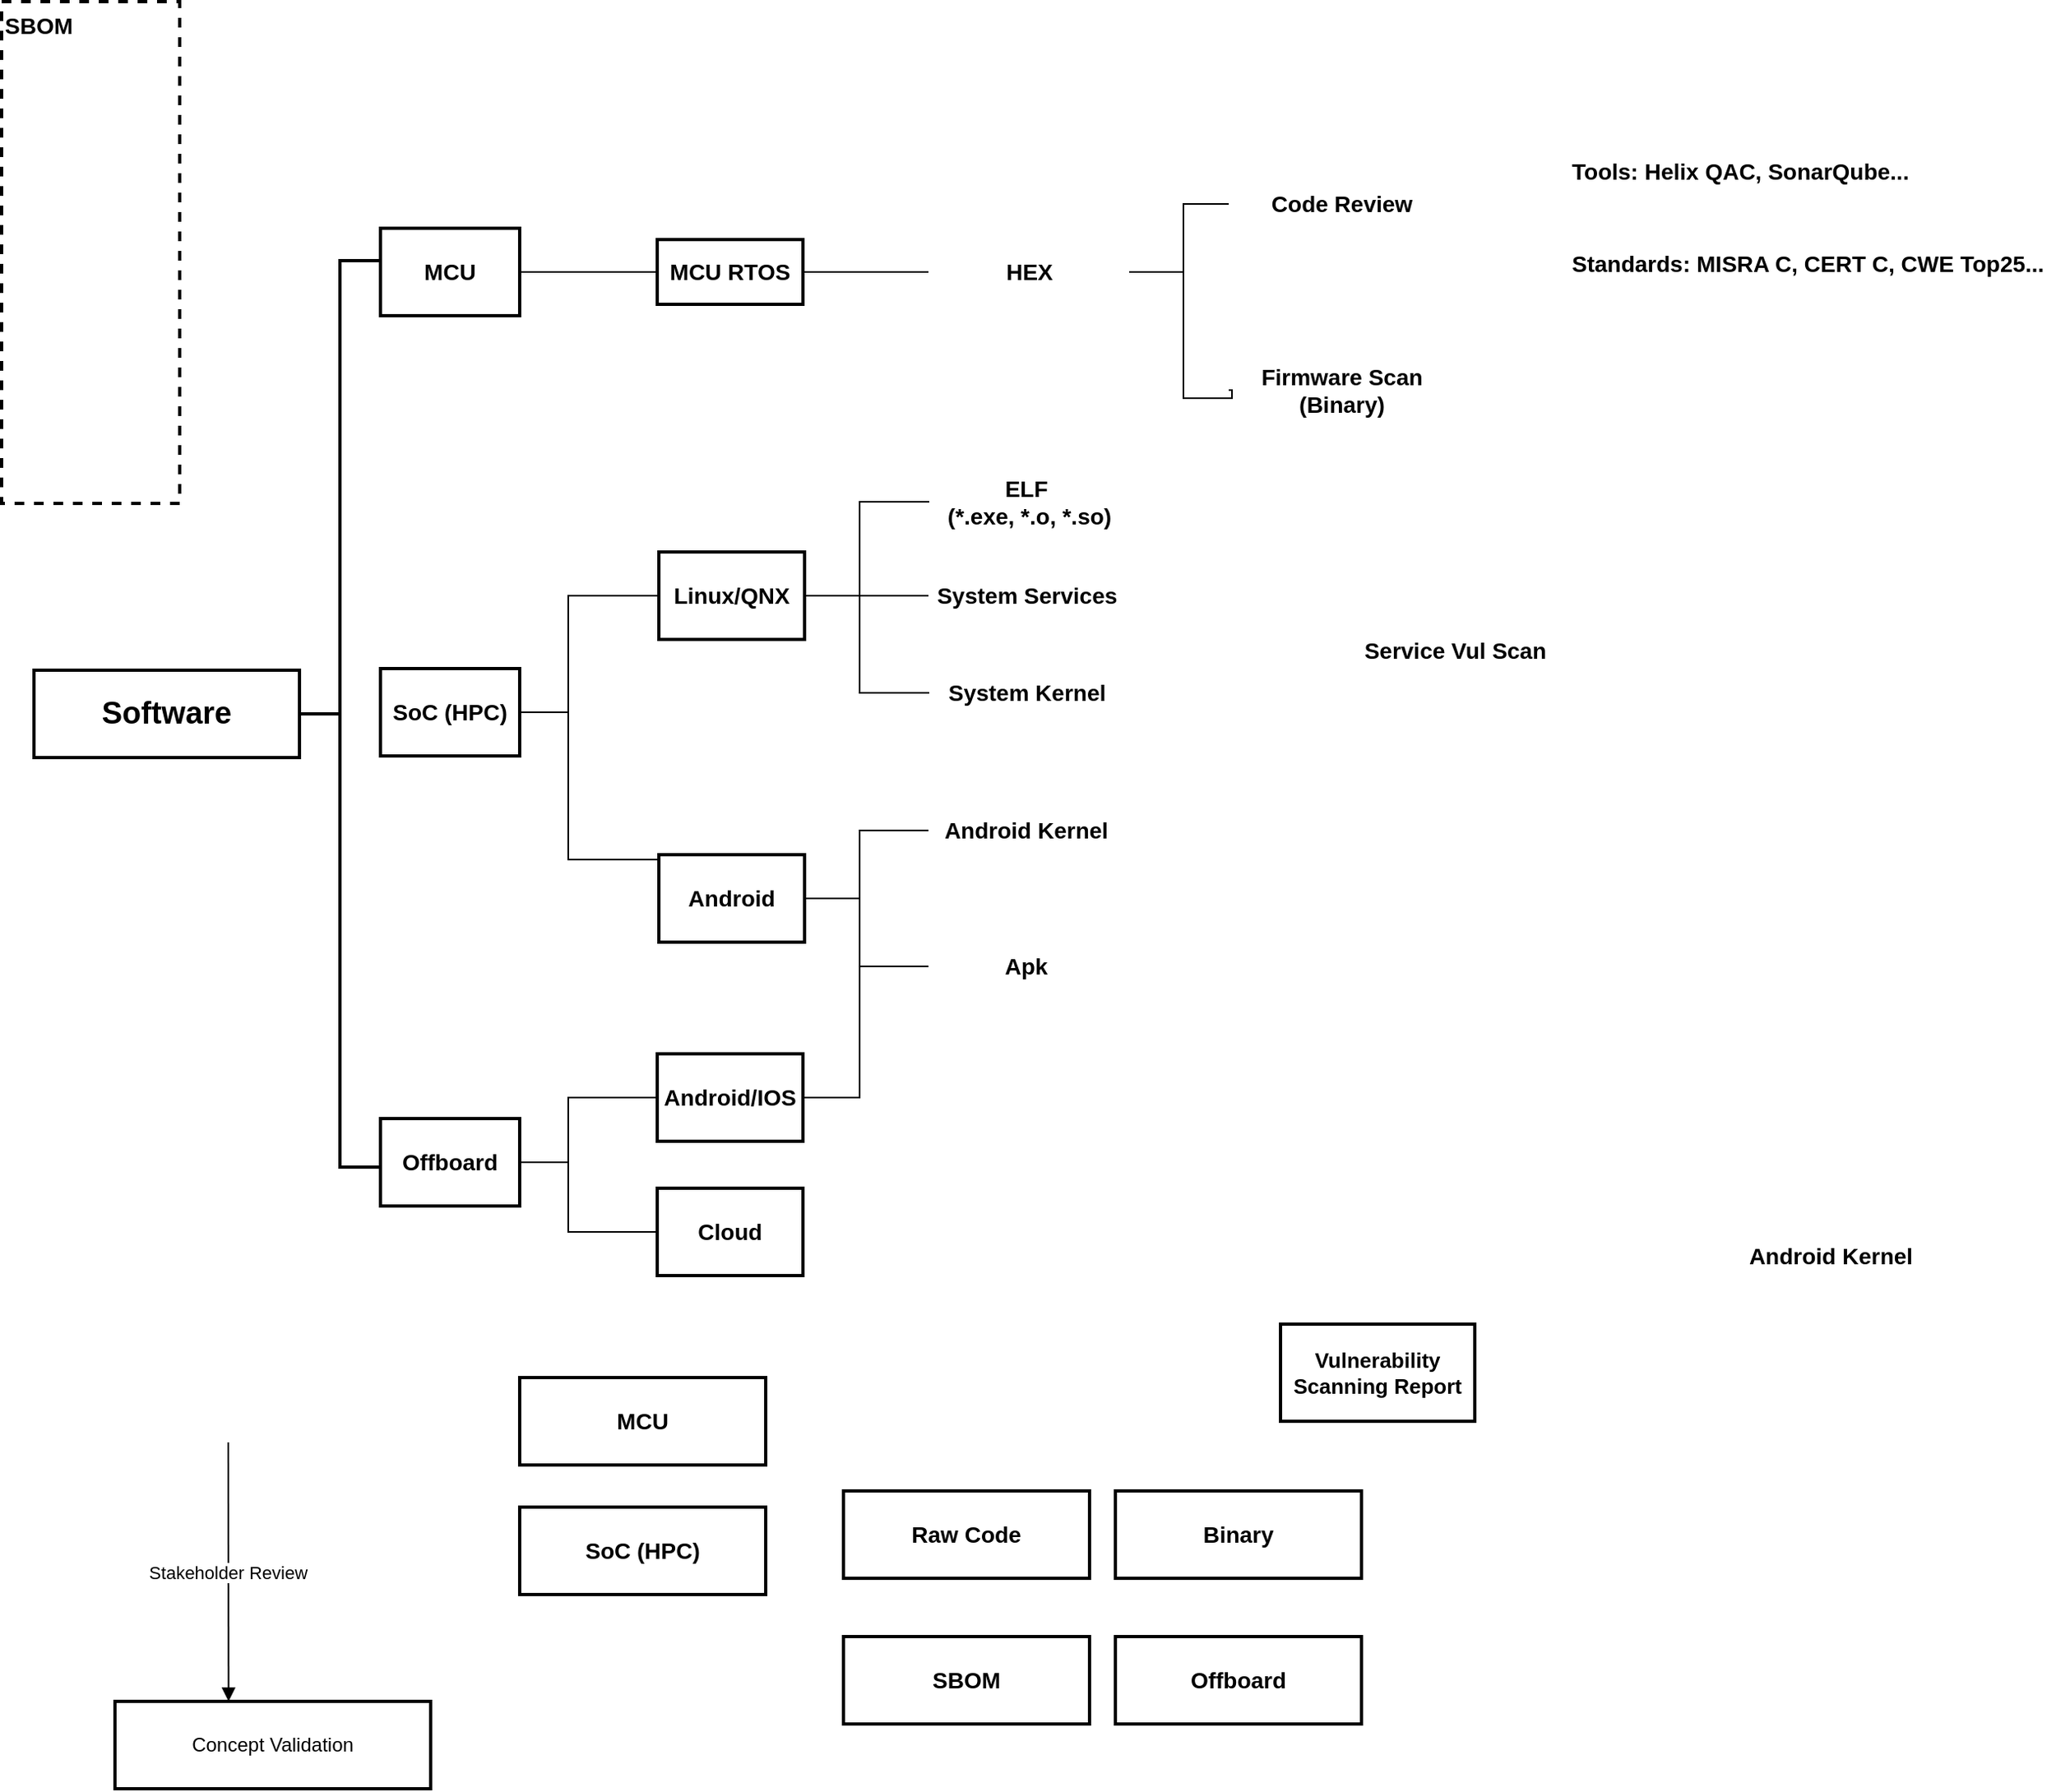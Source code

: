 <mxfile version="28.1.0">
  <diagram id="Qag0GJBYdByks3d9hgRD" name="第 1 页">
    <mxGraphModel dx="1418" dy="914" grid="1" gridSize="10" guides="1" tooltips="1" connect="1" arrows="0" fold="1" page="1" pageScale="1" pageWidth="1169" pageHeight="827" math="0" shadow="0">
      <root>
        <mxCell id="0" />
        <mxCell id="1" parent="0" />
        <mxCell id="2" value="Software" style="whiteSpace=wrap;strokeWidth=2;fontSize=19;fontStyle=1" parent="1" vertex="1">
          <mxGeometry x="70" y="473" width="164" height="54" as="geometry" />
        </mxCell>
        <mxCell id="14" value="Concept Validation" style="whiteSpace=wrap;strokeWidth=2;" parent="1" vertex="1">
          <mxGeometry x="120" y="1110" width="195" height="54" as="geometry" />
        </mxCell>
        <mxCell id="28" value="Stakeholder Review" style="curved=1;startArrow=none;endArrow=block;entryX=0.36;entryY=0;" parent="1" target="14" edge="1">
          <mxGeometry relative="1" as="geometry">
            <Array as="points" />
            <mxPoint x="190" y="950" as="sourcePoint" />
          </mxGeometry>
        </mxCell>
        <mxCell id="2rpSitwcuH7qXaecnPnE-29" value="" style="strokeWidth=2;html=1;shape=mxgraph.flowchart.annotation_2;align=left;labelPosition=right;pointerEvents=1;" parent="1" vertex="1">
          <mxGeometry x="234" y="220" width="50" height="560" as="geometry" />
        </mxCell>
        <mxCell id="2rpSitwcuH7qXaecnPnE-34" value="MCU" style="whiteSpace=wrap;strokeWidth=2;fontSize=14;fontStyle=1" parent="1" vertex="1">
          <mxGeometry x="284" y="200" width="86" height="54" as="geometry" />
        </mxCell>
        <mxCell id="2rpSitwcuH7qXaecnPnE-39" value="" style="edgeStyle=orthogonalEdgeStyle;rounded=0;orthogonalLoop=1;jettySize=auto;html=1;entryX=0;entryY=0.5;entryDx=0;entryDy=0;endArrow=none;endFill=0;" parent="1" source="2rpSitwcuH7qXaecnPnE-35" target="zLF7GcC5yLLB5WkDSr8T-58" edge="1">
          <mxGeometry relative="1" as="geometry">
            <mxPoint x="440" y="731" as="targetPoint" />
            <Array as="points">
              <mxPoint x="400" y="777" />
              <mxPoint x="400" y="737" />
            </Array>
          </mxGeometry>
        </mxCell>
        <mxCell id="2rpSitwcuH7qXaecnPnE-35" value="Offboard" style="whiteSpace=wrap;strokeWidth=2;fontSize=14;fontStyle=1" parent="1" vertex="1">
          <mxGeometry x="284" y="750" width="86" height="54" as="geometry" />
        </mxCell>
        <mxCell id="2rpSitwcuH7qXaecnPnE-40" value="SoC (HPC)" style="whiteSpace=wrap;strokeWidth=2;fontSize=14;fontStyle=1" parent="1" vertex="1">
          <mxGeometry x="284" y="472" width="86" height="54" as="geometry" />
        </mxCell>
        <mxCell id="2rpSitwcuH7qXaecnPnE-44" value="Vulnerability Scanning Report" style="whiteSpace=wrap;html=1;fontSize=13;strokeWidth=2;fontStyle=1;" parent="1" vertex="1">
          <mxGeometry x="840" y="877" width="120" height="60" as="geometry" />
        </mxCell>
        <mxCell id="zLF7GcC5yLLB5WkDSr8T-28" value="MCU" style="whiteSpace=wrap;strokeWidth=2;fontSize=14;fontStyle=1" vertex="1" parent="1">
          <mxGeometry x="370" y="910" width="152" height="54" as="geometry" />
        </mxCell>
        <mxCell id="zLF7GcC5yLLB5WkDSr8T-29" value="SoC (HPC)" style="whiteSpace=wrap;strokeWidth=2;fontSize=14;fontStyle=1" vertex="1" parent="1">
          <mxGeometry x="370" y="990" width="152" height="54" as="geometry" />
        </mxCell>
        <mxCell id="zLF7GcC5yLLB5WkDSr8T-30" value="Offboard" style="whiteSpace=wrap;strokeWidth=2;fontSize=14;fontStyle=1" vertex="1" parent="1">
          <mxGeometry x="738" y="1070" width="152" height="54" as="geometry" />
        </mxCell>
        <mxCell id="zLF7GcC5yLLB5WkDSr8T-31" value="Binary" style="whiteSpace=wrap;strokeWidth=2;fontSize=14;fontStyle=1" vertex="1" parent="1">
          <mxGeometry x="738" y="980" width="152" height="54" as="geometry" />
        </mxCell>
        <mxCell id="zLF7GcC5yLLB5WkDSr8T-32" value="SBOM" style="whiteSpace=wrap;strokeWidth=2;fontSize=14;fontStyle=1" vertex="1" parent="1">
          <mxGeometry x="570" y="1070" width="152" height="54" as="geometry" />
        </mxCell>
        <mxCell id="zLF7GcC5yLLB5WkDSr8T-33" value="Raw Code" style="whiteSpace=wrap;strokeWidth=2;fontSize=14;fontStyle=1" vertex="1" parent="1">
          <mxGeometry x="570" y="980" width="152" height="54" as="geometry" />
        </mxCell>
        <mxCell id="zLF7GcC5yLLB5WkDSr8T-34" value="SBOM" style="whiteSpace=wrap;strokeWidth=2;fontSize=14;fontStyle=1;fillColor=none;dashed=1;verticalAlign=top;align=left;" vertex="1" parent="1">
          <mxGeometry x="50" y="60" width="110" height="310" as="geometry" />
        </mxCell>
        <mxCell id="zLF7GcC5yLLB5WkDSr8T-36" value="Linux/QNX" style="whiteSpace=wrap;strokeWidth=2;fontSize=14;fontStyle=1" vertex="1" parent="1">
          <mxGeometry x="456" y="400" width="90" height="54" as="geometry" />
        </mxCell>
        <mxCell id="zLF7GcC5yLLB5WkDSr8T-37" value="Android" style="whiteSpace=wrap;strokeWidth=2;fontSize=14;fontStyle=1" vertex="1" parent="1">
          <mxGeometry x="456" y="587" width="90" height="54" as="geometry" />
        </mxCell>
        <mxCell id="zLF7GcC5yLLB5WkDSr8T-38" value="MCU RTOS" style="whiteSpace=wrap;strokeWidth=2;fontSize=14;fontStyle=1" vertex="1" parent="1">
          <mxGeometry x="455" y="207" width="90" height="40" as="geometry" />
        </mxCell>
        <mxCell id="zLF7GcC5yLLB5WkDSr8T-42" value="" style="ellipse;whiteSpace=wrap;html=1;align=center;aspect=fixed;fillColor=none;strokeColor=none;resizable=0;perimeter=centerPerimeter;rotatable=0;allowArrows=0;points=[];outlineConnect=1;" vertex="1" parent="1">
          <mxGeometry x="586" y="514" width="10" height="10" as="geometry" />
        </mxCell>
        <mxCell id="zLF7GcC5yLLB5WkDSr8T-44" value="ELF &#xa;(*.exe, *.o, *.so)" style="whiteSpace=wrap;strokeWidth=2;fontSize=14;fontStyle=1;strokeColor=none;points=[[0,0,0,0,0],[0,0.5,0,0,0],[0,1,0,0,0],[0.25,0,0,0,0],[0.25,1,0,0,0],[0.5,0,0,0,0],[0.5,1,0,0,0],[0.75,0,0,0,0],[0.75,1,0,0,0],[1,0,0,0,0],[1,0.5,0,0,0],[1,1,0,0,0]];" vertex="1" parent="1">
          <mxGeometry x="623" y="354" width="124" height="30" as="geometry" />
        </mxCell>
        <mxCell id="zLF7GcC5yLLB5WkDSr8T-48" value="Android Kernel" style="whiteSpace=wrap;strokeWidth=2;fontSize=14;fontStyle=1;strokeColor=none;points=[[0,0,0,0,0],[0,0.5,0,0,0],[0,1,0,0,0],[0.25,0,0,0,0],[0.25,1,0,0,0],[0.5,0,0,0,0],[0.5,1,0,0,0],[0.75,0,0,0,0],[0.75,1,0,0,0],[1,0,0,0,0],[1,0.5,0,0,0],[1,1,0,0,0]];" vertex="1" parent="1">
          <mxGeometry x="1120" y="820" width="120" height="30" as="geometry" />
        </mxCell>
        <mxCell id="zLF7GcC5yLLB5WkDSr8T-50" value="" style="endArrow=none;html=1;rounded=0;exitX=1;exitY=0.5;exitDx=0;exitDy=0;entryX=0;entryY=0.5;entryDx=0;entryDy=0;endFill=0;edgeStyle=orthogonalEdgeStyle;" edge="1" parent="1" source="zLF7GcC5yLLB5WkDSr8T-36" target="zLF7GcC5yLLB5WkDSr8T-44">
          <mxGeometry width="50" height="50" relative="1" as="geometry">
            <mxPoint x="650" y="500" as="sourcePoint" />
            <mxPoint x="700" y="450" as="targetPoint" />
            <Array as="points">
              <mxPoint x="580" y="427" />
              <mxPoint x="580" y="369" />
            </Array>
          </mxGeometry>
        </mxCell>
        <mxCell id="zLF7GcC5yLLB5WkDSr8T-51" value="System Services" style="whiteSpace=wrap;strokeWidth=2;fontSize=14;fontStyle=1;strokeColor=none;points=[[0,0,0,0,0],[0,0.5,0,0,0],[0,1,0,0,0],[0.25,0,0,0,0],[0.25,1,0,0,0],[0.5,0,0,0,0],[0.5,1,0,0,0],[0.75,0,0,0,0],[0.75,1,0,0,0],[1,0,0,0,0],[1,0.5,0,0,0],[1,1,0,0,0]];" vertex="1" parent="1">
          <mxGeometry x="622.5" y="412" width="121" height="30" as="geometry" />
        </mxCell>
        <mxCell id="zLF7GcC5yLLB5WkDSr8T-52" value="" style="endArrow=none;html=1;rounded=0;exitX=1;exitY=0.5;exitDx=0;exitDy=0;entryX=0;entryY=0.5;entryDx=0;entryDy=0;entryPerimeter=0;endFill=0;" edge="1" parent="1" source="zLF7GcC5yLLB5WkDSr8T-36" target="zLF7GcC5yLLB5WkDSr8T-51">
          <mxGeometry width="50" height="50" relative="1" as="geometry">
            <mxPoint x="590" y="520" as="sourcePoint" />
            <mxPoint x="690" y="450" as="targetPoint" />
          </mxGeometry>
        </mxCell>
        <mxCell id="zLF7GcC5yLLB5WkDSr8T-53" value="System Kernel" style="whiteSpace=wrap;strokeWidth=2;fontSize=14;fontStyle=1;strokeColor=none;points=[[0,0,0,0,0],[0,0.5,0,0,0],[0,1,0,0,0],[0.25,0,0,0,0],[0.25,1,0,0,0],[0.5,0,0,0,0],[0.5,1,0,0,0],[0.75,0,0,0,0],[0.75,1,0,0,0],[1,0,0,0,0],[1,0.5,0,0,0],[1,1,0,0,0]];" vertex="1" parent="1">
          <mxGeometry x="623" y="472" width="121" height="30" as="geometry" />
        </mxCell>
        <mxCell id="zLF7GcC5yLLB5WkDSr8T-54" value="" style="endArrow=none;html=1;rounded=0;exitX=1;exitY=0.5;exitDx=0;exitDy=0;entryX=0;entryY=0.5;entryDx=0;entryDy=0;entryPerimeter=0;endFill=0;edgeStyle=orthogonalEdgeStyle;" edge="1" parent="1" source="zLF7GcC5yLLB5WkDSr8T-36" target="zLF7GcC5yLLB5WkDSr8T-53">
          <mxGeometry width="50" height="50" relative="1" as="geometry">
            <mxPoint x="590" y="490" as="sourcePoint" />
            <mxPoint x="690" y="490" as="targetPoint" />
            <Array as="points">
              <mxPoint x="580" y="427" />
              <mxPoint x="580" y="487" />
            </Array>
          </mxGeometry>
        </mxCell>
        <mxCell id="zLF7GcC5yLLB5WkDSr8T-55" value="" style="curved=1;endArrow=none;html=1;rounded=0;exitX=1;exitY=0.5;exitDx=0;exitDy=0;entryX=0;entryY=0.5;entryDx=0;entryDy=0;endFill=0;" edge="1" parent="1" source="2rpSitwcuH7qXaecnPnE-34" target="zLF7GcC5yLLB5WkDSr8T-38">
          <mxGeometry width="50" height="50" relative="1" as="geometry">
            <mxPoint x="400" y="320" as="sourcePoint" />
            <mxPoint x="486" y="260" as="targetPoint" />
            <Array as="points" />
          </mxGeometry>
        </mxCell>
        <mxCell id="zLF7GcC5yLLB5WkDSr8T-56" value="" style="endArrow=none;html=1;rounded=0;exitX=1;exitY=0.5;exitDx=0;exitDy=0;entryX=0;entryY=0.5;entryDx=0;entryDy=0;endFill=0;entryPerimeter=0;" edge="1" parent="1" source="zLF7GcC5yLLB5WkDSr8T-38" target="zLF7GcC5yLLB5WkDSr8T-72">
          <mxGeometry width="50" height="50" relative="1" as="geometry">
            <mxPoint x="570" y="340" as="sourcePoint" />
            <mxPoint x="638" y="227" as="targetPoint" />
          </mxGeometry>
        </mxCell>
        <mxCell id="zLF7GcC5yLLB5WkDSr8T-57" value="Apk" style="whiteSpace=wrap;strokeWidth=2;fontSize=14;fontStyle=1;strokeColor=none;points=[[0,0,0,0,0],[0,0.5,0,0,0],[0,1,0,0,0],[0.25,0,0,0,0],[0.25,1,0,0,0],[0.5,0,0,0,0],[0.5,1,0,0,0],[0.75,0,0,0,0],[0.75,1,0,0,0],[1,0,0,0,0],[1,0.5,0,0,0],[1,1,0,0,0]];" vertex="1" parent="1">
          <mxGeometry x="622.5" y="641" width="120" height="30" as="geometry" />
        </mxCell>
        <mxCell id="zLF7GcC5yLLB5WkDSr8T-58" value="Android/IOS" style="whiteSpace=wrap;strokeWidth=2;fontSize=14;fontStyle=1" vertex="1" parent="1">
          <mxGeometry x="455" y="710" width="90" height="54" as="geometry" />
        </mxCell>
        <mxCell id="zLF7GcC5yLLB5WkDSr8T-59" value="Cloud" style="whiteSpace=wrap;strokeWidth=2;fontSize=14;fontStyle=1" vertex="1" parent="1">
          <mxGeometry x="455" y="793" width="90" height="54" as="geometry" />
        </mxCell>
        <mxCell id="zLF7GcC5yLLB5WkDSr8T-62" value="" style="edgeStyle=orthogonalEdgeStyle;rounded=0;orthogonalLoop=1;jettySize=auto;html=1;exitX=1;exitY=0.5;exitDx=0;exitDy=0;entryX=0;entryY=0.5;entryDx=0;entryDy=0;endArrow=none;endFill=0;" edge="1" parent="1" source="2rpSitwcuH7qXaecnPnE-35" target="zLF7GcC5yLLB5WkDSr8T-59">
          <mxGeometry relative="1" as="geometry">
            <mxPoint x="400" y="810" as="sourcePoint" />
            <mxPoint x="450" y="820" as="targetPoint" />
            <Array as="points">
              <mxPoint x="400" y="777" />
              <mxPoint x="400" y="820" />
              <mxPoint x="450" y="820" />
            </Array>
          </mxGeometry>
        </mxCell>
        <mxCell id="zLF7GcC5yLLB5WkDSr8T-63" value="" style="edgeStyle=orthogonalEdgeStyle;rounded=0;orthogonalLoop=1;jettySize=auto;html=1;exitX=1;exitY=0.5;exitDx=0;exitDy=0;entryX=0;entryY=0.5;entryDx=0;entryDy=0;endArrow=none;endFill=0;" edge="1" parent="1" source="2rpSitwcuH7qXaecnPnE-40" target="zLF7GcC5yLLB5WkDSr8T-36">
          <mxGeometry relative="1" as="geometry">
            <mxPoint x="371" y="498.5" as="sourcePoint" />
            <mxPoint x="450" y="440" as="targetPoint" />
            <Array as="points">
              <mxPoint x="400" y="499" />
              <mxPoint x="400" y="427" />
            </Array>
          </mxGeometry>
        </mxCell>
        <mxCell id="zLF7GcC5yLLB5WkDSr8T-64" value="" style="edgeStyle=orthogonalEdgeStyle;rounded=0;orthogonalLoop=1;jettySize=auto;html=1;entryX=0;entryY=0.5;entryDx=0;entryDy=0;exitX=1;exitY=0.5;exitDx=0;exitDy=0;endArrow=none;endFill=0;" edge="1" parent="1" source="2rpSitwcuH7qXaecnPnE-40" target="zLF7GcC5yLLB5WkDSr8T-37">
          <mxGeometry relative="1" as="geometry">
            <mxPoint x="370" y="499" as="sourcePoint" />
            <mxPoint x="456" y="541.5" as="targetPoint" />
            <Array as="points">
              <mxPoint x="400" y="499" />
              <mxPoint x="400" y="590" />
              <mxPoint x="456" y="590" />
            </Array>
          </mxGeometry>
        </mxCell>
        <mxCell id="zLF7GcC5yLLB5WkDSr8T-65" value="Code Review" style="whiteSpace=wrap;strokeWidth=2;fontSize=14;fontStyle=1;strokeColor=none;points=[[0,0,0,0,0],[0,0.5,0,0,0],[0,1,0,0,0],[0.25,0,0,0,0],[0.25,1,0,0,0],[0.5,0,0,0,0],[0.5,1,0,0,0],[0.75,0,0,0,0],[0.75,1,0,0,0],[1,0,0,0,0],[1,0.5,0,0,0],[1,1,0,0,0]];" vertex="1" parent="1">
          <mxGeometry x="808" y="170" width="140" height="30" as="geometry" />
        </mxCell>
        <mxCell id="zLF7GcC5yLLB5WkDSr8T-66" value="Firmware Scan&#xa;(Binary)" style="whiteSpace=wrap;strokeWidth=2;fontSize=14;fontStyle=1;strokeColor=none;points=[[0,0,0,0,0],[0,0.5,0,0,0],[0,1,0,0,0],[0.25,0,0,0,0],[0.25,1,0,0,0],[0.5,0,0,0,0],[0.5,1,0,0,0],[0.75,0,0,0,0],[0.75,1,0,0,0],[1,0,0,0,0],[1,0.5,0,0,0],[1,1,0,0,0]];" vertex="1" parent="1">
          <mxGeometry x="808" y="270" width="140" height="60" as="geometry" />
        </mxCell>
        <mxCell id="zLF7GcC5yLLB5WkDSr8T-67" value="Service Vul Scan" style="whiteSpace=wrap;strokeWidth=2;fontSize=14;fontStyle=1;strokeColor=none;points=[[0,0,0,0,0],[0,0.5,0,0,0],[0,1,0,0,0],[0.25,0,0,0,0],[0.25,1,0,0,0],[0.5,0,0,0,0],[0.5,1,0,0,0],[0.75,0,0,0,0],[0.75,1,0,0,0],[1,0,0,0,0],[1,0.5,0,0,0],[1,1,0,0,0]];" vertex="1" parent="1">
          <mxGeometry x="878" y="445.5" width="140" height="30" as="geometry" />
        </mxCell>
        <mxCell id="zLF7GcC5yLLB5WkDSr8T-68" value="" style="edgeStyle=orthogonalEdgeStyle;rounded=0;orthogonalLoop=1;jettySize=auto;html=1;entryX=0;entryY=0.5;entryDx=0;entryDy=0;endArrow=none;endFill=0;exitX=1;exitY=0.5;exitDx=0;exitDy=0;entryPerimeter=0;" edge="1" parent="1" source="zLF7GcC5yLLB5WkDSr8T-37" target="zLF7GcC5yLLB5WkDSr8T-70">
          <mxGeometry relative="1" as="geometry">
            <mxPoint x="553" y="590" as="sourcePoint" />
            <mxPoint x="638" y="550" as="targetPoint" />
            <Array as="points">
              <mxPoint x="580" y="614" />
              <mxPoint x="580" y="572" />
            </Array>
          </mxGeometry>
        </mxCell>
        <mxCell id="zLF7GcC5yLLB5WkDSr8T-69" value="" style="edgeStyle=orthogonalEdgeStyle;rounded=0;orthogonalLoop=1;jettySize=auto;html=1;exitX=1;exitY=0.5;exitDx=0;exitDy=0;entryX=0;entryY=0.5;entryDx=0;entryDy=0;endArrow=none;endFill=0;entryPerimeter=0;" edge="1" parent="1" source="zLF7GcC5yLLB5WkDSr8T-37" target="zLF7GcC5yLLB5WkDSr8T-57">
          <mxGeometry relative="1" as="geometry">
            <mxPoint x="553" y="590" as="sourcePoint" />
            <mxPoint x="638" y="633" as="targetPoint" />
            <Array as="points">
              <mxPoint x="580" y="614" />
              <mxPoint x="580" y="656" />
            </Array>
          </mxGeometry>
        </mxCell>
        <mxCell id="zLF7GcC5yLLB5WkDSr8T-70" value="Android Kernel" style="whiteSpace=wrap;strokeWidth=2;fontSize=14;fontStyle=1;strokeColor=none;points=[[0,0,0,0,0],[0,0.5,0,0,0],[0,1,0,0,0],[0.25,0,0,0,0],[0.25,1,0,0,0],[0.5,0,0,0,0],[0.5,1,0,0,0],[0.75,0,0,0,0],[0.75,1,0,0,0],[1,0,0,0,0],[1,0.5,0,0,0],[1,1,0,0,0]];" vertex="1" parent="1">
          <mxGeometry x="622.5" y="557" width="120" height="30" as="geometry" />
        </mxCell>
        <mxCell id="zLF7GcC5yLLB5WkDSr8T-71" value="" style="edgeStyle=orthogonalEdgeStyle;rounded=0;orthogonalLoop=1;jettySize=auto;html=1;exitX=1;exitY=0.5;exitDx=0;exitDy=0;endArrow=none;endFill=0;entryX=0;entryY=0.5;entryDx=0;entryDy=0;entryPerimeter=0;" edge="1" parent="1" source="zLF7GcC5yLLB5WkDSr8T-58" target="zLF7GcC5yLLB5WkDSr8T-57">
          <mxGeometry relative="1" as="geometry">
            <mxPoint x="620" y="720" as="sourcePoint" />
            <mxPoint x="620" y="660" as="targetPoint" />
            <Array as="points">
              <mxPoint x="580" y="737" />
              <mxPoint x="580" y="656" />
            </Array>
          </mxGeometry>
        </mxCell>
        <mxCell id="zLF7GcC5yLLB5WkDSr8T-72" value="HEX" style="whiteSpace=wrap;strokeWidth=2;fontSize=14;fontStyle=1;strokeColor=none;points=[[0,0,0,0,0],[0,0.5,0,0,0],[0,1,0,0,0],[0.25,0,0,0,0],[0.25,1,0,0,0],[0.5,0,0,0,0],[0.5,1,0,0,0],[0.75,0,0,0,0],[0.75,1,0,0,0],[1,0,0,0,0],[1,0.5,0,0,0],[1,1,0,0,0]];" vertex="1" parent="1">
          <mxGeometry x="622.5" y="212" width="124" height="30" as="geometry" />
        </mxCell>
        <mxCell id="zLF7GcC5yLLB5WkDSr8T-73" value="Tools: Helix QAC, SonarQube..." style="whiteSpace=wrap;strokeWidth=2;fontSize=14;fontStyle=1;strokeColor=none;points=[[0,0,0,0,0],[0,0.5,0,0,0],[0,1,0,0,0],[0.25,0,0,0,0],[0.25,1,0,0,0],[0.5,0,0,0,0],[0.5,1,0,0,0],[0.75,0,0,0,0],[0.75,1,0,0,0],[1,0,0,0,0],[1,0.5,0,0,0],[1,1,0,0,0]];align=left;" vertex="1" parent="1">
          <mxGeometry x="1018" y="150" width="240" height="30" as="geometry" />
        </mxCell>
        <mxCell id="zLF7GcC5yLLB5WkDSr8T-74" value="Standards: MISRA C, CERT C, CWE Top25..." style="whiteSpace=wrap;strokeWidth=2;fontSize=14;fontStyle=1;strokeColor=none;points=[[0,0,0,0,0],[0,0.5,0,0,0],[0,1,0,0,0],[0.25,0,0,0,0],[0.25,1,0,0,0],[0.5,0,0,0,0],[0.5,1,0,0,0],[0.75,0,0,0,0],[0.75,1,0,0,0],[1,0,0,0,0],[1,0.5,0,0,0],[1,1,0,0,0]];align=left;" vertex="1" parent="1">
          <mxGeometry x="1018" y="207" width="300" height="30" as="geometry" />
        </mxCell>
        <mxCell id="zLF7GcC5yLLB5WkDSr8T-75" value="" style="endArrow=none;html=1;rounded=0;exitX=1;exitY=0.5;exitDx=0;exitDy=0;endFill=0;edgeStyle=orthogonalEdgeStyle;exitPerimeter=0;entryX=0;entryY=0.5;entryDx=0;entryDy=0;entryPerimeter=0;" edge="1" parent="1" source="zLF7GcC5yLLB5WkDSr8T-72" target="zLF7GcC5yLLB5WkDSr8T-66">
          <mxGeometry width="50" height="50" relative="1" as="geometry">
            <mxPoint x="840" y="408" as="sourcePoint" />
            <mxPoint x="770" y="300" as="targetPoint" />
            <Array as="points">
              <mxPoint x="780" y="227" />
              <mxPoint x="780" y="305" />
              <mxPoint x="810" y="305" />
              <mxPoint x="810" y="300" />
            </Array>
          </mxGeometry>
        </mxCell>
        <mxCell id="zLF7GcC5yLLB5WkDSr8T-76" value="" style="endArrow=none;html=1;rounded=0;exitX=1;exitY=0.5;exitDx=0;exitDy=0;endFill=0;edgeStyle=orthogonalEdgeStyle;exitPerimeter=0;entryX=0;entryY=0.5;entryDx=0;entryDy=0;entryPerimeter=0;" edge="1" parent="1" source="zLF7GcC5yLLB5WkDSr8T-72" target="zLF7GcC5yLLB5WkDSr8T-65">
          <mxGeometry width="50" height="50" relative="1" as="geometry">
            <mxPoint x="746.5" y="110" as="sourcePoint" />
            <mxPoint x="808" y="188" as="targetPoint" />
            <Array as="points">
              <mxPoint x="780" y="227" />
              <mxPoint x="780" y="185" />
            </Array>
          </mxGeometry>
        </mxCell>
      </root>
    </mxGraphModel>
  </diagram>
</mxfile>
